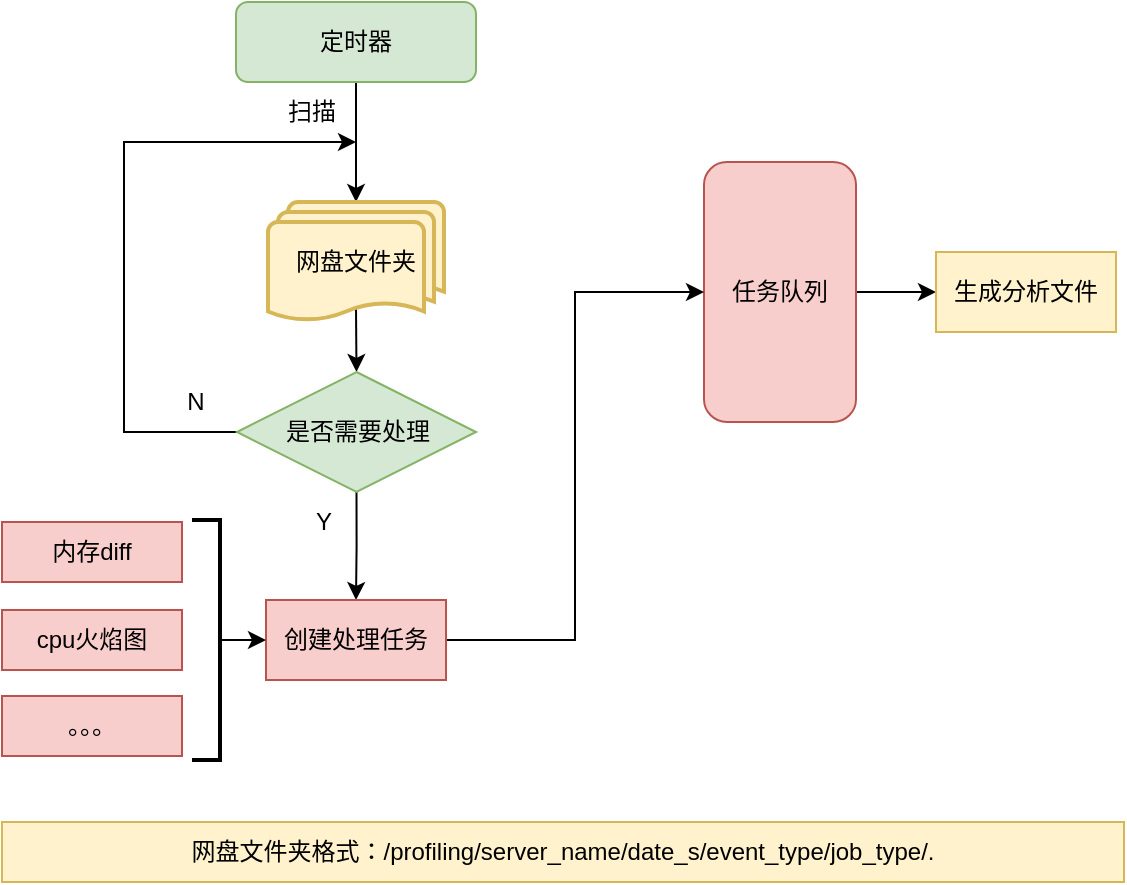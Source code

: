 <mxfile version="15.3.1" type="github">
  <diagram id="C5RBs43oDa-KdzZeNtuy" name="Page-1">
    <mxGraphModel dx="1082" dy="695" grid="1" gridSize="10" guides="1" tooltips="1" connect="1" arrows="1" fold="1" page="1" pageScale="1" pageWidth="827" pageHeight="1169" math="0" shadow="0">
      <root>
        <mxCell id="WIyWlLk6GJQsqaUBKTNV-0" />
        <mxCell id="WIyWlLk6GJQsqaUBKTNV-1" parent="WIyWlLk6GJQsqaUBKTNV-0" />
        <mxCell id="CzLK94wb_cirYh5jQj2z-20" style="edgeStyle=orthogonalEdgeStyle;rounded=0;orthogonalLoop=1;jettySize=auto;html=1;exitX=0.5;exitY=1;exitDx=0;exitDy=0;entryX=0.5;entryY=0;entryDx=0;entryDy=0;entryPerimeter=0;" edge="1" parent="WIyWlLk6GJQsqaUBKTNV-1" source="CzLK94wb_cirYh5jQj2z-0" target="CzLK94wb_cirYh5jQj2z-8">
          <mxGeometry relative="1" as="geometry" />
        </mxCell>
        <mxCell id="CzLK94wb_cirYh5jQj2z-0" value="定时器" style="rounded=1;whiteSpace=wrap;html=1;fontSize=12;glass=0;strokeWidth=1;shadow=0;fillColor=#d5e8d4;strokeColor=#82b366;" vertex="1" parent="WIyWlLk6GJQsqaUBKTNV-1">
          <mxGeometry x="166" y="90" width="120" height="40" as="geometry" />
        </mxCell>
        <mxCell id="CzLK94wb_cirYh5jQj2z-1" value="内存diff" style="rounded=0;whiteSpace=wrap;html=1;fillColor=#f8cecc;strokeColor=#b85450;" vertex="1" parent="WIyWlLk6GJQsqaUBKTNV-1">
          <mxGeometry x="49" y="350" width="90" height="30" as="geometry" />
        </mxCell>
        <mxCell id="CzLK94wb_cirYh5jQj2z-3" value="cpu火焰图" style="rounded=0;whiteSpace=wrap;html=1;fillColor=#f8cecc;strokeColor=#b85450;" vertex="1" parent="WIyWlLk6GJQsqaUBKTNV-1">
          <mxGeometry x="49" y="394" width="90" height="30" as="geometry" />
        </mxCell>
        <mxCell id="CzLK94wb_cirYh5jQj2z-19" style="edgeStyle=orthogonalEdgeStyle;rounded=0;orthogonalLoop=1;jettySize=auto;html=1;exitX=0.5;exitY=0.88;exitDx=0;exitDy=0;exitPerimeter=0;entryX=0.5;entryY=0;entryDx=0;entryDy=0;" edge="1" parent="WIyWlLk6GJQsqaUBKTNV-1" source="CzLK94wb_cirYh5jQj2z-8" target="CzLK94wb_cirYh5jQj2z-18">
          <mxGeometry relative="1" as="geometry" />
        </mxCell>
        <mxCell id="CzLK94wb_cirYh5jQj2z-8" value="网盘文件夹" style="strokeWidth=2;html=1;shape=mxgraph.flowchart.multi-document;whiteSpace=wrap;fillColor=#fff2cc;strokeColor=#d6b656;" vertex="1" parent="WIyWlLk6GJQsqaUBKTNV-1">
          <mxGeometry x="182" y="190" width="88" height="60" as="geometry" />
        </mxCell>
        <mxCell id="CzLK94wb_cirYh5jQj2z-30" style="edgeStyle=orthogonalEdgeStyle;rounded=0;orthogonalLoop=1;jettySize=auto;html=1;exitX=1;exitY=0.5;exitDx=0;exitDy=0;entryX=0;entryY=0.5;entryDx=0;entryDy=0;" edge="1" parent="WIyWlLk6GJQsqaUBKTNV-1" source="CzLK94wb_cirYh5jQj2z-9" target="CzLK94wb_cirYh5jQj2z-29">
          <mxGeometry relative="1" as="geometry" />
        </mxCell>
        <mxCell id="CzLK94wb_cirYh5jQj2z-9" value="任务队列" style="rounded=1;whiteSpace=wrap;html=1;fontSize=12;glass=0;strokeWidth=1;shadow=0;fillColor=#f8cecc;strokeColor=#b85450;" vertex="1" parent="WIyWlLk6GJQsqaUBKTNV-1">
          <mxGeometry x="400" y="170" width="76" height="130" as="geometry" />
        </mxCell>
        <mxCell id="CzLK94wb_cirYh5jQj2z-14" value="扫描" style="text;html=1;strokeColor=none;fillColor=none;align=center;verticalAlign=middle;whiteSpace=wrap;rounded=0;" vertex="1" parent="WIyWlLk6GJQsqaUBKTNV-1">
          <mxGeometry x="184" y="135" width="40" height="20" as="geometry" />
        </mxCell>
        <mxCell id="CzLK94wb_cirYh5jQj2z-22" style="edgeStyle=orthogonalEdgeStyle;rounded=0;orthogonalLoop=1;jettySize=auto;html=1;exitX=0;exitY=0.5;exitDx=0;exitDy=0;" edge="1" parent="WIyWlLk6GJQsqaUBKTNV-1" source="CzLK94wb_cirYh5jQj2z-18">
          <mxGeometry relative="1" as="geometry">
            <mxPoint x="226" y="160" as="targetPoint" />
            <Array as="points">
              <mxPoint x="110" y="305" />
              <mxPoint x="110" y="160" />
            </Array>
          </mxGeometry>
        </mxCell>
        <mxCell id="CzLK94wb_cirYh5jQj2z-33" style="edgeStyle=orthogonalEdgeStyle;rounded=0;orthogonalLoop=1;jettySize=auto;html=1;exitX=0.5;exitY=1;exitDx=0;exitDy=0;entryX=0.5;entryY=0;entryDx=0;entryDy=0;" edge="1" parent="WIyWlLk6GJQsqaUBKTNV-1" source="CzLK94wb_cirYh5jQj2z-18" target="CzLK94wb_cirYh5jQj2z-32">
          <mxGeometry relative="1" as="geometry" />
        </mxCell>
        <mxCell id="CzLK94wb_cirYh5jQj2z-18" value="是否需要处理" style="rhombus;whiteSpace=wrap;html=1;fillColor=#d5e8d4;strokeColor=#82b366;" vertex="1" parent="WIyWlLk6GJQsqaUBKTNV-1">
          <mxGeometry x="166.5" y="275" width="119.5" height="60" as="geometry" />
        </mxCell>
        <mxCell id="CzLK94wb_cirYh5jQj2z-23" value="N" style="text;html=1;strokeColor=none;fillColor=none;align=center;verticalAlign=middle;whiteSpace=wrap;rounded=0;" vertex="1" parent="WIyWlLk6GJQsqaUBKTNV-1">
          <mxGeometry x="126" y="280" width="40" height="20" as="geometry" />
        </mxCell>
        <mxCell id="CzLK94wb_cirYh5jQj2z-25" value="Y" style="text;html=1;strokeColor=none;fillColor=none;align=center;verticalAlign=middle;whiteSpace=wrap;rounded=0;" vertex="1" parent="WIyWlLk6GJQsqaUBKTNV-1">
          <mxGeometry x="190" y="340" width="40" height="20" as="geometry" />
        </mxCell>
        <mxCell id="CzLK94wb_cirYh5jQj2z-29" value="生成分析文件" style="rounded=0;whiteSpace=wrap;html=1;fillColor=#fff2cc;strokeColor=#d6b656;" vertex="1" parent="WIyWlLk6GJQsqaUBKTNV-1">
          <mxGeometry x="516" y="215" width="90" height="40" as="geometry" />
        </mxCell>
        <mxCell id="CzLK94wb_cirYh5jQj2z-37" style="edgeStyle=orthogonalEdgeStyle;rounded=0;orthogonalLoop=1;jettySize=auto;html=1;exitX=1;exitY=0.5;exitDx=0;exitDy=0;entryX=0;entryY=0.5;entryDx=0;entryDy=0;" edge="1" parent="WIyWlLk6GJQsqaUBKTNV-1" source="CzLK94wb_cirYh5jQj2z-32" target="CzLK94wb_cirYh5jQj2z-9">
          <mxGeometry relative="1" as="geometry" />
        </mxCell>
        <mxCell id="CzLK94wb_cirYh5jQj2z-32" value="创建处理任务" style="rounded=0;whiteSpace=wrap;html=1;fillColor=#f8cecc;strokeColor=#b85450;" vertex="1" parent="WIyWlLk6GJQsqaUBKTNV-1">
          <mxGeometry x="181" y="389" width="90" height="40" as="geometry" />
        </mxCell>
        <mxCell id="CzLK94wb_cirYh5jQj2z-42" style="edgeStyle=orthogonalEdgeStyle;rounded=0;orthogonalLoop=1;jettySize=auto;html=1;exitX=0;exitY=0.5;exitDx=0;exitDy=0;exitPerimeter=0;entryX=0;entryY=0.5;entryDx=0;entryDy=0;" edge="1" parent="WIyWlLk6GJQsqaUBKTNV-1" source="CzLK94wb_cirYh5jQj2z-38" target="CzLK94wb_cirYh5jQj2z-32">
          <mxGeometry relative="1" as="geometry" />
        </mxCell>
        <mxCell id="CzLK94wb_cirYh5jQj2z-38" value="" style="strokeWidth=2;html=1;shape=mxgraph.flowchart.annotation_1;align=left;pointerEvents=1;rotation=-180;" vertex="1" parent="WIyWlLk6GJQsqaUBKTNV-1">
          <mxGeometry x="144" y="349" width="14" height="120" as="geometry" />
        </mxCell>
        <mxCell id="CzLK94wb_cirYh5jQj2z-40" value="。。。" style="rounded=0;whiteSpace=wrap;html=1;fillColor=#f8cecc;strokeColor=#b85450;" vertex="1" parent="WIyWlLk6GJQsqaUBKTNV-1">
          <mxGeometry x="49" y="437" width="90" height="30" as="geometry" />
        </mxCell>
        <mxCell id="CzLK94wb_cirYh5jQj2z-44" value="网盘文件夹格式：/profiling/server_name/date_s/event_type/job_type/." style="rounded=0;whiteSpace=wrap;html=1;fillColor=#fff2cc;strokeColor=#d6b656;" vertex="1" parent="WIyWlLk6GJQsqaUBKTNV-1">
          <mxGeometry x="49" y="500" width="561" height="30" as="geometry" />
        </mxCell>
      </root>
    </mxGraphModel>
  </diagram>
</mxfile>
